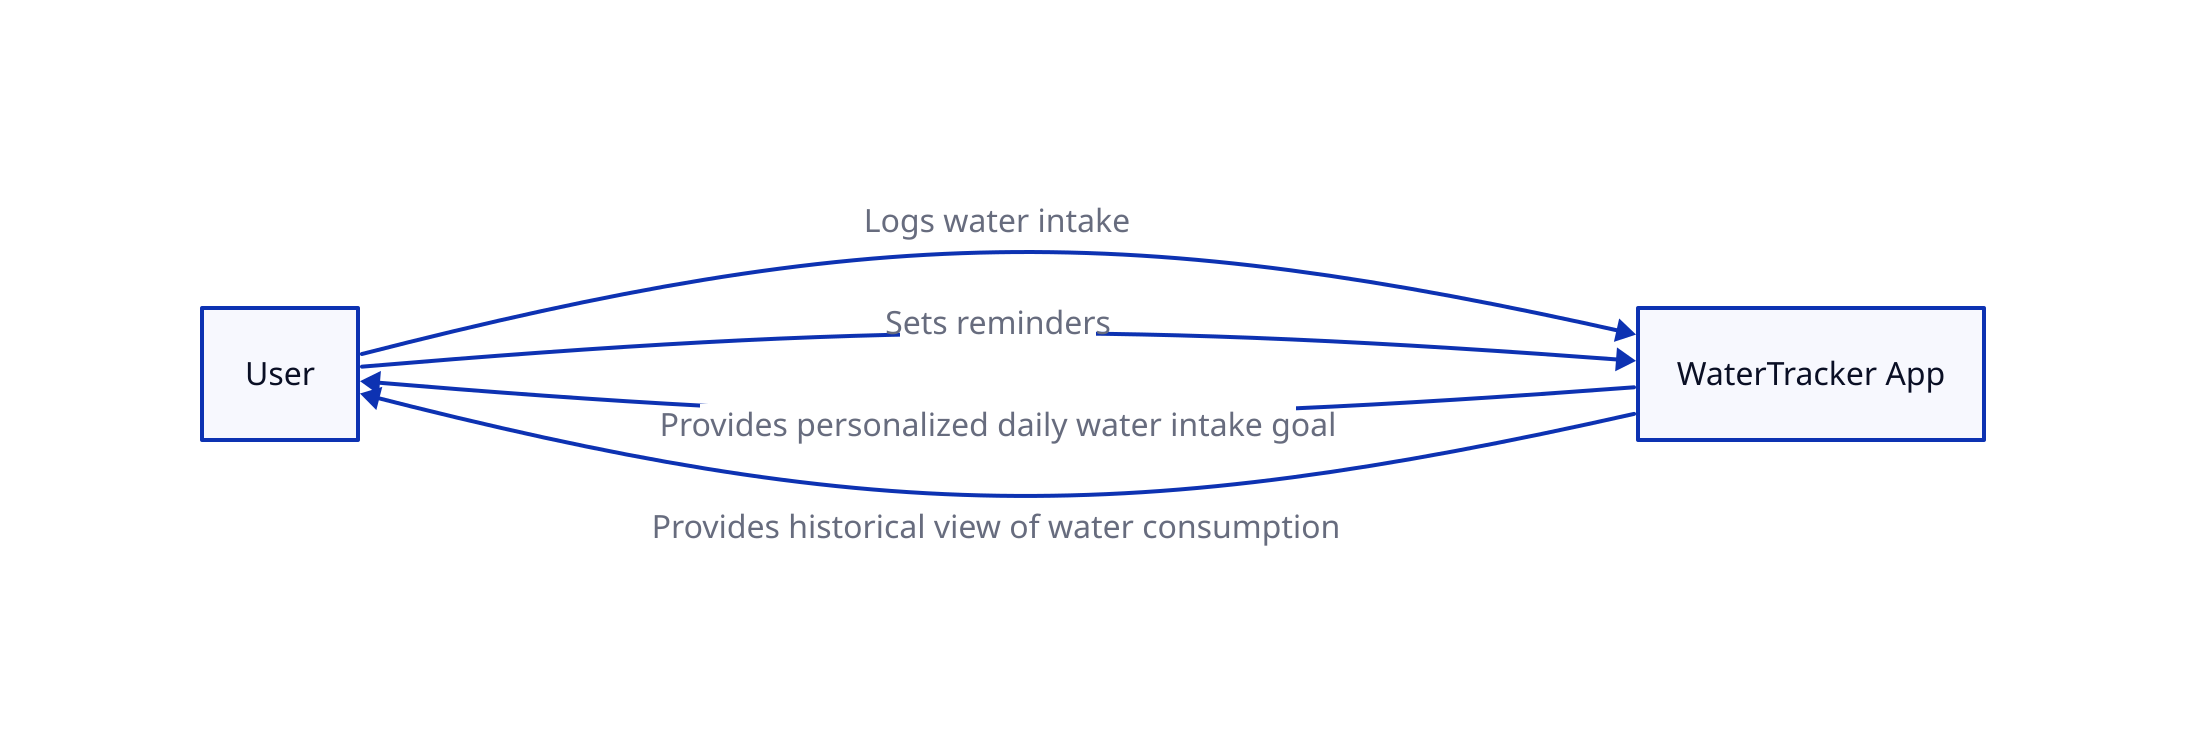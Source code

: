 direction: right

User -> WaterTracker App: Logs water intake
User -> WaterTracker App: Sets reminders
WaterTracker App -> User: Provides personalized daily water intake goal
WaterTracker App -> User: Provides historical view of water consumption